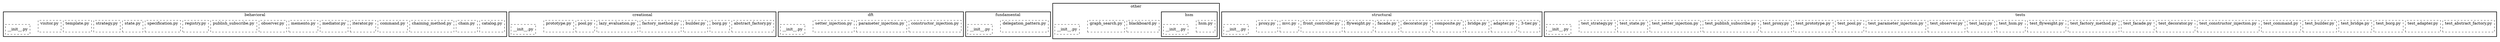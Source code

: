 strict digraph {
compound = true;
concentrate=true;
node [shape=box];

subgraph cluster585 {
style=bold;label="behavioral";
GRAPH_DUMMY585 [shape=point, style=invis];
subgraph cluster0 {
style=dashed;label="catalog.py";
GRAPH_DUMMY0 [shape=point, style=invis];
}
subgraph cluster53 {
style=dashed;label="chain.py";
GRAPH_DUMMY53 [shape=point, style=invis];
}
subgraph cluster130 {
style=dashed;label="chaining_method.py";
GRAPH_DUMMY130 [shape=point, style=invis];
}
subgraph cluster153 {
style=dashed;label="command.py";
GRAPH_DUMMY153 [shape=point, style=invis];
}
subgraph cluster172 {
style=dashed;label="iterator.py";
GRAPH_DUMMY172 [shape=point, style=invis];
}
subgraph cluster178 {
style=dashed;label="mediator.py";
GRAPH_DUMMY178 [shape=point, style=invis];
}
subgraph cluster243 {
style=dashed;label="memento.py";
GRAPH_DUMMY243 [shape=point, style=invis];
}
subgraph cluster288 {
style=dashed;label="observer.py";
GRAPH_DUMMY288 [shape=point, style=invis];
}
subgraph cluster329 {
style=dashed;label="publish_subscribe.py";
GRAPH_DUMMY329 [shape=point, style=invis];
}
subgraph cluster380 {
style=dashed;label="registry.py";
GRAPH_DUMMY380 [shape=point, style=invis];
}
subgraph cluster397 {
style=dashed;label="specification.py";
GRAPH_DUMMY397 [shape=point, style=invis];
}
subgraph cluster477 {
style=dashed;label="state.py";
GRAPH_DUMMY477 [shape=point, style=invis];
}
subgraph cluster515 {
style=dashed;label="strategy.py";
GRAPH_DUMMY515 [shape=point, style=invis];
}
subgraph cluster532 {
style=dashed;label="template.py";
GRAPH_DUMMY532 [shape=point, style=invis];
}
subgraph cluster553 {
style=dashed;label="visitor.py";
GRAPH_DUMMY553 [shape=point, style=invis];
}
586 [style=dashed,label="__init__.py"];
}
subgraph cluster767 {
style=bold;label="creational";
GRAPH_DUMMY767 [shape=point, style=invis];
subgraph cluster587 {
style=dashed;label="abstract_factory.py";
GRAPH_DUMMY587 [shape=point, style=invis];
}
subgraph cluster612 {
style=dashed;label="borg.py";
GRAPH_DUMMY612 [shape=point, style=invis];
}
subgraph cluster627 {
style=dashed;label="builder.py";
GRAPH_DUMMY627 [shape=point, style=invis];
}
subgraph cluster666 {
style=dashed;label="factory_method.py";
GRAPH_DUMMY666 [shape=point, style=invis];
}
subgraph cluster685 {
style=dashed;label="lazy_evaluation.py";
GRAPH_DUMMY685 [shape=point, style=invis];
}
subgraph cluster717 {
style=dashed;label="pool.py";
GRAPH_DUMMY717 [shape=point, style=invis];
}
subgraph cluster739 {
style=dashed;label="prototype.py";
GRAPH_DUMMY739 [shape=point, style=invis];
}
768 [style=dashed,label="__init__.py"];
}
subgraph cluster832 {
style=bold;label="dft";
GRAPH_DUMMY832 [shape=point, style=invis];
subgraph cluster769 {
style=dashed;label="constructor_injection.py";
GRAPH_DUMMY769 [shape=point, style=invis];
}
subgraph cluster790 {
style=dashed;label="parameter_injection.py";
GRAPH_DUMMY790 [shape=point, style=invis];
}
subgraph cluster810 {
style=dashed;label="setter_injection.py";
GRAPH_DUMMY810 [shape=point, style=invis];
}
833 [style=dashed,label="__init__.py"];
}
subgraph cluster852 {
style=bold;label="fundamental";
GRAPH_DUMMY852 [shape=point, style=invis];
subgraph cluster834 {
style=dashed;label="delegation_pattern.py";
GRAPH_DUMMY834 [shape=point, style=invis];
}
853 [style=dashed,label="__init__.py"];
}
subgraph cluster1038 {
style=bold;label="other";
GRAPH_DUMMY1038 [shape=point, style=invis];
subgraph cluster1036 {
style=bold;label="hsm";
GRAPH_DUMMY1036 [shape=point, style=invis];
subgraph cluster930 {
style=dashed;label="hsm.py";
GRAPH_DUMMY930 [shape=point, style=invis];
}
1037 [style=dashed,label="__init__.py"];
}
subgraph cluster854 {
style=dashed;label="blackboard.py";
GRAPH_DUMMY854 [shape=point, style=invis];
}
subgraph cluster902 {
style=dashed;label="graph_search.py";
GRAPH_DUMMY902 [shape=point, style=invis];
}
1039 [style=dashed,label="__init__.py"];
}
subgraph cluster1404 {
style=bold;label="structural";
GRAPH_DUMMY1404 [shape=point, style=invis];
subgraph cluster1040 {
style=dashed;label="3-tier.py";
GRAPH_DUMMY1040 [shape=point, style=invis];
}
subgraph cluster1069 {
style=dashed;label="adapter.py";
GRAPH_DUMMY1069 [shape=point, style=invis];
}
subgraph cluster1113 {
style=dashed;label="bridge.py";
GRAPH_DUMMY1113 [shape=point, style=invis];
}
subgraph cluster1147 {
style=dashed;label="composite.py";
GRAPH_DUMMY1147 [shape=point, style=invis];
}
subgraph cluster1179 {
style=dashed;label="decorator.py";
GRAPH_DUMMY1179 [shape=point, style=invis];
}
subgraph cluster1204 {
style=dashed;label="facade.py";
GRAPH_DUMMY1204 [shape=point, style=invis];
}
subgraph cluster1229 {
style=dashed;label="flyweight.py";
GRAPH_DUMMY1229 [shape=point, style=invis];
}
subgraph cluster1278 {
style=dashed;label="front_controller.py";
GRAPH_DUMMY1278 [shape=point, style=invis];
}
subgraph cluster1313 {
style=dashed;label="mvc.py";
GRAPH_DUMMY1313 [shape=point, style=invis];
}
subgraph cluster1386 {
style=dashed;label="proxy.py";
GRAPH_DUMMY1386 [shape=point, style=invis];
}
1405 [style=dashed,label="__init__.py"];
}
subgraph cluster1879 {
style=bold;label="tests";
GRAPH_DUMMY1879 [shape=point, style=invis];
subgraph cluster1406 {
style=dashed;label="test_abstract_factory.py";
GRAPH_DUMMY1406 [shape=point, style=invis];
}
subgraph cluster1412 {
style=dashed;label="test_adapter.py";
GRAPH_DUMMY1412 [shape=point, style=invis];
}
subgraph cluster1469 {
style=dashed;label="test_borg.py";
GRAPH_DUMMY1469 [shape=point, style=invis];
}
subgraph cluster1481 {
style=dashed;label="test_bridge.py";
GRAPH_DUMMY1481 [shape=point, style=invis];
}
subgraph cluster1502 {
style=dashed;label="test_builder.py";
GRAPH_DUMMY1502 [shape=point, style=invis];
}
subgraph cluster1516 {
style=dashed;label="test_command.py";
GRAPH_DUMMY1516 [shape=point, style=invis];
}
subgraph cluster1533 {
style=dashed;label="test_constructor_injection.py";
GRAPH_DUMMY1533 [shape=point, style=invis];
}
subgraph cluster1547 {
style=dashed;label="test_decorator.py";
GRAPH_DUMMY1547 [shape=point, style=invis];
}
subgraph cluster1558 {
style=dashed;label="test_facade.py";
GRAPH_DUMMY1558 [shape=point, style=invis];
}
subgraph cluster1577 {
style=dashed;label="test_factory_method.py";
GRAPH_DUMMY1577 [shape=point, style=invis];
}
subgraph cluster1598 {
style=dashed;label="test_flyweight.py";
GRAPH_DUMMY1598 [shape=point, style=invis];
}
subgraph cluster1619 {
style=dashed;label="test_hsm.py";
GRAPH_DUMMY1619 [shape=point, style=invis];
}
subgraph cluster1654 {
style=dashed;label="test_lazy.py";
GRAPH_DUMMY1654 [shape=point, style=invis];
}
subgraph cluster1669 {
style=dashed;label="test_observer.py";
GRAPH_DUMMY1669 [shape=point, style=invis];
}
subgraph cluster1690 {
style=dashed;label="test_parameter_injection.py";
GRAPH_DUMMY1690 [shape=point, style=invis];
}
subgraph cluster1704 {
style=dashed;label="test_pool.py";
GRAPH_DUMMY1704 [shape=point, style=invis];
}
subgraph cluster1718 {
style=dashed;label="test_prototype.py";
GRAPH_DUMMY1718 [shape=point, style=invis];
}
subgraph cluster1748 {
style=dashed;label="test_proxy.py";
GRAPH_DUMMY1748 [shape=point, style=invis];
}
subgraph cluster1797 {
style=dashed;label="test_publish_subscribe.py";
GRAPH_DUMMY1797 [shape=point, style=invis];
}
subgraph cluster1824 {
style=dashed;label="test_setter_injection.py";
GRAPH_DUMMY1824 [shape=point, style=invis];
}
subgraph cluster1838 {
style=dashed;label="test_state.py";
GRAPH_DUMMY1838 [shape=point, style=invis];
}
subgraph cluster1871 {
style=dashed;label="test_strategy.py";
GRAPH_DUMMY1871 [shape=point, style=invis];
}
1880 [style=dashed,label="__init__.py"];
}

}
